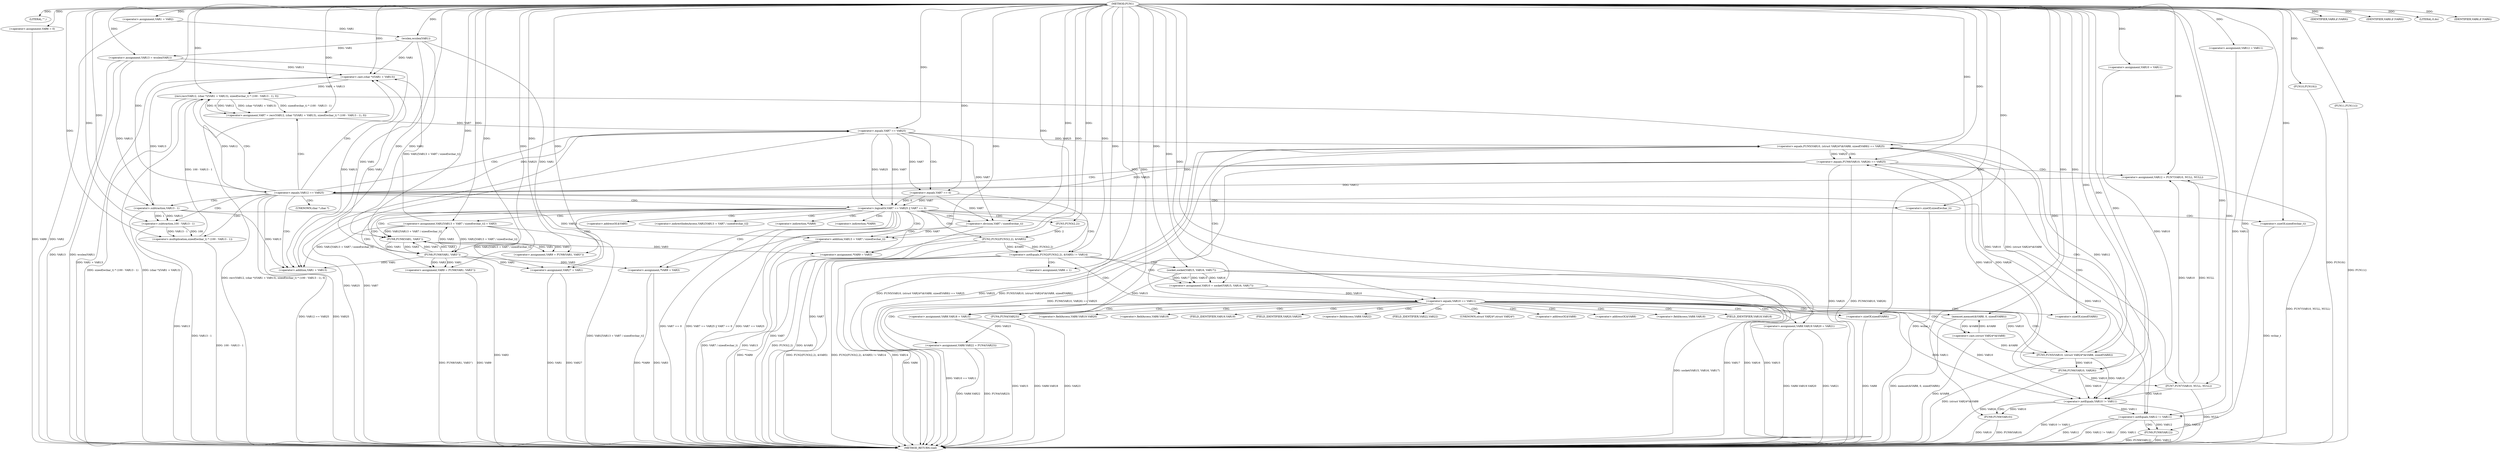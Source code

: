 digraph FUN1 {  
"1000100" [label = "(METHOD,FUN1)" ]
"1000299" [label = "(METHOD_RETURN,void)" ]
"1000103" [label = "(LITERAL,\"\",)" ]
"1000104" [label = "(<operator>.assignment,VAR1 = VAR2)" ]
"1000110" [label = "(<operator>.assignment,VAR6 = 0)" ]
"1000117" [label = "(<operator>.assignment,VAR10 = VAR11)" ]
"1000121" [label = "(<operator>.assignment,VAR12 = VAR11)" ]
"1000125" [label = "(<operator>.assignment,VAR13 = wcslen(VAR1))" ]
"1000127" [label = "(wcslen,wcslen(VAR1))" ]
"1000132" [label = "(<operator>.notEquals,FUN2(FUN3(2,2), &VAR5) != VAR14)" ]
"1000133" [label = "(FUN2,FUN2(FUN3(2,2), &VAR5))" ]
"1000134" [label = "(FUN3,FUN3(2,2))" ]
"1000142" [label = "(<operator>.assignment,VAR6 = 1)" ]
"1000145" [label = "(<operator>.assignment,VAR10 = socket(VAR15, VAR16, VAR17))" ]
"1000147" [label = "(socket,socket(VAR15, VAR16, VAR17))" ]
"1000152" [label = "(<operator>.equals,VAR10 == VAR11)" ]
"1000157" [label = "(memset,memset(&VAR8, 0, sizeof(VAR8)))" ]
"1000161" [label = "(<operator>.sizeOf,sizeof(VAR8))" ]
"1000163" [label = "(<operator>.assignment,VAR8.VAR18 = VAR15)" ]
"1000168" [label = "(<operator>.assignment,VAR8.VAR19.VAR20 = VAR21)" ]
"1000175" [label = "(<operator>.assignment,VAR8.VAR22 = FUN4(VAR23))" ]
"1000179" [label = "(FUN4,FUN4(VAR23))" ]
"1000182" [label = "(<operator>.equals,FUN5(VAR10, (struct VAR24*)&VAR8, sizeof(VAR8)) == VAR25)" ]
"1000183" [label = "(FUN5,FUN5(VAR10, (struct VAR24*)&VAR8, sizeof(VAR8)))" ]
"1000185" [label = "(<operator>.cast,(struct VAR24*)&VAR8)" ]
"1000189" [label = "(<operator>.sizeOf,sizeof(VAR8))" ]
"1000195" [label = "(<operator>.equals,FUN6(VAR10, VAR26) == VAR25)" ]
"1000196" [label = "(FUN6,FUN6(VAR10, VAR26))" ]
"1000202" [label = "(<operator>.assignment,VAR12 = FUN7(VAR10, NULL, NULL))" ]
"1000204" [label = "(FUN7,FUN7(VAR10, NULL, NULL))" ]
"1000209" [label = "(<operator>.equals,VAR12 == VAR25)" ]
"1000214" [label = "(<operator>.assignment,VAR7 = recv(VAR12, (char *)(VAR1 + VAR13), sizeof(wchar_t) * (100 - VAR13 - 1), 0))" ]
"1000216" [label = "(recv,recv(VAR12, (char *)(VAR1 + VAR13), sizeof(wchar_t) * (100 - VAR13 - 1), 0))" ]
"1000218" [label = "(<operator>.cast,(char *)(VAR1 + VAR13))" ]
"1000220" [label = "(<operator>.addition,VAR1 + VAR13)" ]
"1000223" [label = "(<operator>.multiplication,sizeof(wchar_t) * (100 - VAR13 - 1))" ]
"1000224" [label = "(<operator>.sizeOf,sizeof(wchar_t))" ]
"1000226" [label = "(<operator>.subtraction,100 - VAR13 - 1)" ]
"1000228" [label = "(<operator>.subtraction,VAR13 - 1)" ]
"1000233" [label = "(<operator>.logicalOr,VAR7 == VAR25 || VAR7 == 0)" ]
"1000234" [label = "(<operator>.equals,VAR7 == VAR25)" ]
"1000237" [label = "(<operator>.equals,VAR7 == 0)" ]
"1000242" [label = "(<operator>.assignment,VAR1[VAR13 + VAR7 / sizeof(wchar_t)] = VAR3)" ]
"1000245" [label = "(<operator>.addition,VAR13 + VAR7 / sizeof(wchar_t))" ]
"1000247" [label = "(<operator>.division,VAR7 / sizeof(wchar_t))" ]
"1000249" [label = "(<operator>.sizeOf,sizeof(wchar_t))" ]
"1000252" [label = "(<operator>.assignment,VAR9 = FUN8(VAR1, VAR3''))" ]
"1000254" [label = "(FUN8,FUN8(VAR1, VAR3''))" ]
"1000258" [label = "(IDENTIFIER,VAR9,if (VAR9))" ]
"1000260" [label = "(<operator>.assignment,*VAR9 = VAR3)" ]
"1000264" [label = "(<operator>.assignment,VAR9 = FUN8(VAR1, VAR3''))" ]
"1000266" [label = "(FUN8,FUN8(VAR1, VAR3''))" ]
"1000270" [label = "(IDENTIFIER,VAR9,if (VAR9))" ]
"1000272" [label = "(<operator>.assignment,*VAR9 = VAR3)" ]
"1000276" [label = "(LITERAL,0,do)" ]
"1000278" [label = "(<operator>.notEquals,VAR10 != VAR11)" ]
"1000282" [label = "(FUN9,FUN9(VAR10))" ]
"1000285" [label = "(<operator>.notEquals,VAR12 != VAR11)" ]
"1000289" [label = "(FUN9,FUN9(VAR12))" ]
"1000292" [label = "(IDENTIFIER,VAR6,if (VAR6))" ]
"1000294" [label = "(FUN10,FUN10())" ]
"1000295" [label = "(<operator>.assignment,VAR27 = VAR1)" ]
"1000298" [label = "(FUN11,FUN11())" ]
"1000137" [label = "(<operator>.addressOf,&VAR5)" ]
"1000158" [label = "(<operator>.addressOf,&VAR8)" ]
"1000164" [label = "(<operator>.fieldAccess,VAR8.VAR18)" ]
"1000166" [label = "(FIELD_IDENTIFIER,VAR18,VAR18)" ]
"1000169" [label = "(<operator>.fieldAccess,VAR8.VAR19.VAR20)" ]
"1000170" [label = "(<operator>.fieldAccess,VAR8.VAR19)" ]
"1000172" [label = "(FIELD_IDENTIFIER,VAR19,VAR19)" ]
"1000173" [label = "(FIELD_IDENTIFIER,VAR20,VAR20)" ]
"1000176" [label = "(<operator>.fieldAccess,VAR8.VAR22)" ]
"1000178" [label = "(FIELD_IDENTIFIER,VAR22,VAR22)" ]
"1000186" [label = "(UNKNOWN,struct VAR24*,struct VAR24*)" ]
"1000187" [label = "(<operator>.addressOf,&VAR8)" ]
"1000219" [label = "(UNKNOWN,char *,char *)" ]
"1000243" [label = "(<operator>.indirectIndexAccess,VAR1[VAR13 + VAR7 / sizeof(wchar_t)])" ]
"1000261" [label = "(<operator>.indirection,*VAR9)" ]
"1000273" [label = "(<operator>.indirection,*VAR9)" ]
  "1000183" -> "1000299"  [ label = "DDG: (struct VAR24*)&VAR8"] 
  "1000223" -> "1000299"  [ label = "DDG: 100 - VAR13 - 1"] 
  "1000278" -> "1000299"  [ label = "DDG: VAR10 != VAR11"] 
  "1000132" -> "1000299"  [ label = "DDG: FUN2(FUN3(2,2), &VAR5)"] 
  "1000295" -> "1000299"  [ label = "DDG: VAR1"] 
  "1000147" -> "1000299"  [ label = "DDG: VAR17"] 
  "1000182" -> "1000299"  [ label = "DDG: FUN5(VAR10, (struct VAR24*)&VAR8, sizeof(VAR8)) == VAR25"] 
  "1000247" -> "1000299"  [ label = "DDG: VAR7"] 
  "1000285" -> "1000299"  [ label = "DDG: VAR12"] 
  "1000163" -> "1000299"  [ label = "DDG: VAR8.VAR18"] 
  "1000298" -> "1000299"  [ label = "DDG: FUN11()"] 
  "1000125" -> "1000299"  [ label = "DDG: VAR13"] 
  "1000185" -> "1000299"  [ label = "DDG: &VAR8"] 
  "1000224" -> "1000299"  [ label = "DDG: wchar_t"] 
  "1000216" -> "1000299"  [ label = "DDG: sizeof(wchar_t) * (100 - VAR13 - 1)"] 
  "1000233" -> "1000299"  [ label = "DDG: VAR7 == 0"] 
  "1000209" -> "1000299"  [ label = "DDG: VAR12 == VAR25"] 
  "1000285" -> "1000299"  [ label = "DDG: VAR12 != VAR11"] 
  "1000282" -> "1000299"  [ label = "DDG: FUN9(VAR10)"] 
  "1000294" -> "1000299"  [ label = "DDG: FUN10()"] 
  "1000234" -> "1000299"  [ label = "DDG: VAR25"] 
  "1000272" -> "1000299"  [ label = "DDG: VAR3"] 
  "1000233" -> "1000299"  [ label = "DDG: VAR7 == VAR25 || VAR7 == 0"] 
  "1000289" -> "1000299"  [ label = "DDG: VAR12"] 
  "1000168" -> "1000299"  [ label = "DDG: VAR8.VAR19.VAR20"] 
  "1000234" -> "1000299"  [ label = "DDG: VAR7"] 
  "1000189" -> "1000299"  [ label = "DDG: VAR8"] 
  "1000214" -> "1000299"  [ label = "DDG: recv(VAR12, (char *)(VAR1 + VAR13), sizeof(wchar_t) * (100 - VAR13 - 1), 0)"] 
  "1000295" -> "1000299"  [ label = "DDG: VAR27"] 
  "1000157" -> "1000299"  [ label = "DDG: memset(&VAR8, 0, sizeof(VAR8))"] 
  "1000285" -> "1000299"  [ label = "DDG: VAR11"] 
  "1000175" -> "1000299"  [ label = "DDG: FUN4(VAR23)"] 
  "1000237" -> "1000299"  [ label = "DDG: VAR7"] 
  "1000226" -> "1000299"  [ label = "DDG: VAR13 - 1"] 
  "1000204" -> "1000299"  [ label = "DDG: NULL"] 
  "1000132" -> "1000299"  [ label = "DDG: FUN2(FUN3(2,2), &VAR5) != VAR14"] 
  "1000132" -> "1000299"  [ label = "DDG: VAR14"] 
  "1000195" -> "1000299"  [ label = "DDG: FUN6(VAR10, VAR26) == VAR25"] 
  "1000152" -> "1000299"  [ label = "DDG: VAR10 == VAR11"] 
  "1000264" -> "1000299"  [ label = "DDG: VAR9"] 
  "1000266" -> "1000299"  [ label = "DDG: VAR3"] 
  "1000228" -> "1000299"  [ label = "DDG: VAR13"] 
  "1000163" -> "1000299"  [ label = "DDG: VAR15"] 
  "1000289" -> "1000299"  [ label = "DDG: FUN9(VAR12)"] 
  "1000133" -> "1000299"  [ label = "DDG: FUN3(2,2)"] 
  "1000182" -> "1000299"  [ label = "DDG: VAR25"] 
  "1000179" -> "1000299"  [ label = "DDG: VAR23"] 
  "1000216" -> "1000299"  [ label = "DDG: (char *)(VAR1 + VAR13)"] 
  "1000147" -> "1000299"  [ label = "DDG: VAR16"] 
  "1000147" -> "1000299"  [ label = "DDG: VAR15"] 
  "1000175" -> "1000299"  [ label = "DDG: VAR8.VAR22"] 
  "1000125" -> "1000299"  [ label = "DDG: wcslen(VAR1)"] 
  "1000264" -> "1000299"  [ label = "DDG: FUN8(VAR1, VAR3'')"] 
  "1000195" -> "1000299"  [ label = "DDG: VAR25"] 
  "1000272" -> "1000299"  [ label = "DDG: *VAR9"] 
  "1000209" -> "1000299"  [ label = "DDG: VAR25"] 
  "1000233" -> "1000299"  [ label = "DDG: VAR7 == VAR25"] 
  "1000142" -> "1000299"  [ label = "DDG: VAR6"] 
  "1000218" -> "1000299"  [ label = "DDG: VAR1 + VAR13"] 
  "1000260" -> "1000299"  [ label = "DDG: *VAR9"] 
  "1000249" -> "1000299"  [ label = "DDG: wchar_t"] 
  "1000195" -> "1000299"  [ label = "DDG: FUN6(VAR10, VAR26)"] 
  "1000245" -> "1000299"  [ label = "DDG: VAR13"] 
  "1000282" -> "1000299"  [ label = "DDG: VAR10"] 
  "1000145" -> "1000299"  [ label = "DDG: socket(VAR15, VAR16, VAR17)"] 
  "1000110" -> "1000299"  [ label = "DDG: VAR6"] 
  "1000278" -> "1000299"  [ label = "DDG: VAR10"] 
  "1000182" -> "1000299"  [ label = "DDG: FUN5(VAR10, (struct VAR24*)&VAR8, sizeof(VAR8))"] 
  "1000168" -> "1000299"  [ label = "DDG: VAR21"] 
  "1000133" -> "1000299"  [ label = "DDG: &VAR5"] 
  "1000242" -> "1000299"  [ label = "DDG: VAR1[VAR13 + VAR7 / sizeof(wchar_t)]"] 
  "1000104" -> "1000299"  [ label = "DDG: VAR2"] 
  "1000245" -> "1000299"  [ label = "DDG: VAR7 / sizeof(wchar_t)"] 
  "1000202" -> "1000299"  [ label = "DDG: FUN7(VAR10, NULL, NULL)"] 
  "1000196" -> "1000299"  [ label = "DDG: VAR26"] 
  "1000100" -> "1000103"  [ label = "DDG: "] 
  "1000100" -> "1000104"  [ label = "DDG: "] 
  "1000100" -> "1000110"  [ label = "DDG: "] 
  "1000100" -> "1000117"  [ label = "DDG: "] 
  "1000100" -> "1000121"  [ label = "DDG: "] 
  "1000127" -> "1000125"  [ label = "DDG: VAR1"] 
  "1000100" -> "1000125"  [ label = "DDG: "] 
  "1000104" -> "1000127"  [ label = "DDG: VAR1"] 
  "1000100" -> "1000127"  [ label = "DDG: "] 
  "1000133" -> "1000132"  [ label = "DDG: FUN3(2,2)"] 
  "1000133" -> "1000132"  [ label = "DDG: &VAR5"] 
  "1000134" -> "1000133"  [ label = "DDG: 2"] 
  "1000100" -> "1000134"  [ label = "DDG: "] 
  "1000100" -> "1000132"  [ label = "DDG: "] 
  "1000100" -> "1000142"  [ label = "DDG: "] 
  "1000147" -> "1000145"  [ label = "DDG: VAR15"] 
  "1000147" -> "1000145"  [ label = "DDG: VAR16"] 
  "1000147" -> "1000145"  [ label = "DDG: VAR17"] 
  "1000100" -> "1000145"  [ label = "DDG: "] 
  "1000100" -> "1000147"  [ label = "DDG: "] 
  "1000145" -> "1000152"  [ label = "DDG: VAR10"] 
  "1000100" -> "1000152"  [ label = "DDG: "] 
  "1000185" -> "1000157"  [ label = "DDG: &VAR8"] 
  "1000100" -> "1000157"  [ label = "DDG: "] 
  "1000100" -> "1000161"  [ label = "DDG: "] 
  "1000147" -> "1000163"  [ label = "DDG: VAR15"] 
  "1000100" -> "1000163"  [ label = "DDG: "] 
  "1000100" -> "1000168"  [ label = "DDG: "] 
  "1000179" -> "1000175"  [ label = "DDG: VAR23"] 
  "1000100" -> "1000179"  [ label = "DDG: "] 
  "1000183" -> "1000182"  [ label = "DDG: VAR10"] 
  "1000183" -> "1000182"  [ label = "DDG: (struct VAR24*)&VAR8"] 
  "1000152" -> "1000183"  [ label = "DDG: VAR10"] 
  "1000100" -> "1000183"  [ label = "DDG: "] 
  "1000185" -> "1000183"  [ label = "DDG: &VAR8"] 
  "1000157" -> "1000185"  [ label = "DDG: &VAR8"] 
  "1000100" -> "1000189"  [ label = "DDG: "] 
  "1000234" -> "1000182"  [ label = "DDG: VAR25"] 
  "1000100" -> "1000182"  [ label = "DDG: "] 
  "1000196" -> "1000195"  [ label = "DDG: VAR10"] 
  "1000196" -> "1000195"  [ label = "DDG: VAR26"] 
  "1000183" -> "1000196"  [ label = "DDG: VAR10"] 
  "1000100" -> "1000196"  [ label = "DDG: "] 
  "1000182" -> "1000195"  [ label = "DDG: VAR25"] 
  "1000100" -> "1000195"  [ label = "DDG: "] 
  "1000204" -> "1000202"  [ label = "DDG: VAR10"] 
  "1000204" -> "1000202"  [ label = "DDG: NULL"] 
  "1000100" -> "1000202"  [ label = "DDG: "] 
  "1000196" -> "1000204"  [ label = "DDG: VAR10"] 
  "1000100" -> "1000204"  [ label = "DDG: "] 
  "1000202" -> "1000209"  [ label = "DDG: VAR12"] 
  "1000100" -> "1000209"  [ label = "DDG: "] 
  "1000195" -> "1000209"  [ label = "DDG: VAR25"] 
  "1000216" -> "1000214"  [ label = "DDG: VAR12"] 
  "1000216" -> "1000214"  [ label = "DDG: (char *)(VAR1 + VAR13)"] 
  "1000216" -> "1000214"  [ label = "DDG: sizeof(wchar_t) * (100 - VAR13 - 1)"] 
  "1000216" -> "1000214"  [ label = "DDG: 0"] 
  "1000100" -> "1000214"  [ label = "DDG: "] 
  "1000209" -> "1000216"  [ label = "DDG: VAR12"] 
  "1000100" -> "1000216"  [ label = "DDG: "] 
  "1000218" -> "1000216"  [ label = "DDG: VAR1 + VAR13"] 
  "1000266" -> "1000218"  [ label = "DDG: VAR1"] 
  "1000127" -> "1000218"  [ label = "DDG: VAR1"] 
  "1000242" -> "1000218"  [ label = "DDG: VAR1[VAR13 + VAR7 / sizeof(wchar_t)]"] 
  "1000100" -> "1000218"  [ label = "DDG: "] 
  "1000125" -> "1000218"  [ label = "DDG: VAR13"] 
  "1000228" -> "1000218"  [ label = "DDG: VAR13"] 
  "1000266" -> "1000220"  [ label = "DDG: VAR1"] 
  "1000127" -> "1000220"  [ label = "DDG: VAR1"] 
  "1000242" -> "1000220"  [ label = "DDG: VAR1[VAR13 + VAR7 / sizeof(wchar_t)]"] 
  "1000100" -> "1000220"  [ label = "DDG: "] 
  "1000125" -> "1000220"  [ label = "DDG: VAR13"] 
  "1000228" -> "1000220"  [ label = "DDG: VAR13"] 
  "1000223" -> "1000216"  [ label = "DDG: 100 - VAR13 - 1"] 
  "1000100" -> "1000223"  [ label = "DDG: "] 
  "1000100" -> "1000224"  [ label = "DDG: "] 
  "1000226" -> "1000223"  [ label = "DDG: 100"] 
  "1000226" -> "1000223"  [ label = "DDG: VAR13 - 1"] 
  "1000100" -> "1000226"  [ label = "DDG: "] 
  "1000228" -> "1000226"  [ label = "DDG: VAR13"] 
  "1000228" -> "1000226"  [ label = "DDG: 1"] 
  "1000100" -> "1000228"  [ label = "DDG: "] 
  "1000125" -> "1000228"  [ label = "DDG: VAR13"] 
  "1000234" -> "1000233"  [ label = "DDG: VAR7"] 
  "1000234" -> "1000233"  [ label = "DDG: VAR25"] 
  "1000214" -> "1000234"  [ label = "DDG: VAR7"] 
  "1000100" -> "1000234"  [ label = "DDG: "] 
  "1000209" -> "1000234"  [ label = "DDG: VAR25"] 
  "1000237" -> "1000233"  [ label = "DDG: VAR7"] 
  "1000237" -> "1000233"  [ label = "DDG: 0"] 
  "1000234" -> "1000237"  [ label = "DDG: VAR7"] 
  "1000100" -> "1000237"  [ label = "DDG: "] 
  "1000266" -> "1000242"  [ label = "DDG: VAR3"] 
  "1000100" -> "1000242"  [ label = "DDG: "] 
  "1000228" -> "1000245"  [ label = "DDG: VAR13"] 
  "1000100" -> "1000245"  [ label = "DDG: "] 
  "1000247" -> "1000245"  [ label = "DDG: VAR7"] 
  "1000234" -> "1000247"  [ label = "DDG: VAR7"] 
  "1000237" -> "1000247"  [ label = "DDG: VAR7"] 
  "1000100" -> "1000247"  [ label = "DDG: "] 
  "1000100" -> "1000249"  [ label = "DDG: "] 
  "1000254" -> "1000252"  [ label = "DDG: VAR1"] 
  "1000254" -> "1000252"  [ label = "DDG: VAR3"] 
  "1000100" -> "1000252"  [ label = "DDG: "] 
  "1000242" -> "1000254"  [ label = "DDG: VAR1[VAR13 + VAR7 / sizeof(wchar_t)]"] 
  "1000100" -> "1000254"  [ label = "DDG: "] 
  "1000266" -> "1000254"  [ label = "DDG: VAR1"] 
  "1000127" -> "1000254"  [ label = "DDG: VAR1"] 
  "1000266" -> "1000254"  [ label = "DDG: VAR3"] 
  "1000100" -> "1000258"  [ label = "DDG: "] 
  "1000254" -> "1000260"  [ label = "DDG: VAR3"] 
  "1000100" -> "1000260"  [ label = "DDG: "] 
  "1000266" -> "1000264"  [ label = "DDG: VAR1"] 
  "1000266" -> "1000264"  [ label = "DDG: VAR3"] 
  "1000100" -> "1000264"  [ label = "DDG: "] 
  "1000254" -> "1000266"  [ label = "DDG: VAR1"] 
  "1000242" -> "1000266"  [ label = "DDG: VAR1[VAR13 + VAR7 / sizeof(wchar_t)]"] 
  "1000100" -> "1000266"  [ label = "DDG: "] 
  "1000254" -> "1000266"  [ label = "DDG: VAR3"] 
  "1000100" -> "1000270"  [ label = "DDG: "] 
  "1000266" -> "1000272"  [ label = "DDG: VAR3"] 
  "1000100" -> "1000272"  [ label = "DDG: "] 
  "1000100" -> "1000276"  [ label = "DDG: "] 
  "1000183" -> "1000278"  [ label = "DDG: VAR10"] 
  "1000152" -> "1000278"  [ label = "DDG: VAR10"] 
  "1000117" -> "1000278"  [ label = "DDG: VAR10"] 
  "1000196" -> "1000278"  [ label = "DDG: VAR10"] 
  "1000204" -> "1000278"  [ label = "DDG: VAR10"] 
  "1000100" -> "1000278"  [ label = "DDG: "] 
  "1000152" -> "1000278"  [ label = "DDG: VAR11"] 
  "1000278" -> "1000282"  [ label = "DDG: VAR10"] 
  "1000100" -> "1000282"  [ label = "DDG: "] 
  "1000209" -> "1000285"  [ label = "DDG: VAR12"] 
  "1000216" -> "1000285"  [ label = "DDG: VAR12"] 
  "1000121" -> "1000285"  [ label = "DDG: VAR12"] 
  "1000100" -> "1000285"  [ label = "DDG: "] 
  "1000278" -> "1000285"  [ label = "DDG: VAR11"] 
  "1000285" -> "1000289"  [ label = "DDG: VAR12"] 
  "1000100" -> "1000289"  [ label = "DDG: "] 
  "1000100" -> "1000292"  [ label = "DDG: "] 
  "1000100" -> "1000294"  [ label = "DDG: "] 
  "1000266" -> "1000295"  [ label = "DDG: VAR1"] 
  "1000127" -> "1000295"  [ label = "DDG: VAR1"] 
  "1000242" -> "1000295"  [ label = "DDG: VAR1[VAR13 + VAR7 / sizeof(wchar_t)]"] 
  "1000100" -> "1000295"  [ label = "DDG: "] 
  "1000100" -> "1000298"  [ label = "DDG: "] 
  "1000132" -> "1000142"  [ label = "CDG: "] 
  "1000132" -> "1000145"  [ label = "CDG: "] 
  "1000132" -> "1000152"  [ label = "CDG: "] 
  "1000132" -> "1000147"  [ label = "CDG: "] 
  "1000152" -> "1000164"  [ label = "CDG: "] 
  "1000152" -> "1000161"  [ label = "CDG: "] 
  "1000152" -> "1000182"  [ label = "CDG: "] 
  "1000152" -> "1000166"  [ label = "CDG: "] 
  "1000152" -> "1000183"  [ label = "CDG: "] 
  "1000152" -> "1000157"  [ label = "CDG: "] 
  "1000152" -> "1000175"  [ label = "CDG: "] 
  "1000152" -> "1000179"  [ label = "CDG: "] 
  "1000152" -> "1000176"  [ label = "CDG: "] 
  "1000152" -> "1000187"  [ label = "CDG: "] 
  "1000152" -> "1000185"  [ label = "CDG: "] 
  "1000152" -> "1000186"  [ label = "CDG: "] 
  "1000152" -> "1000172"  [ label = "CDG: "] 
  "1000152" -> "1000189"  [ label = "CDG: "] 
  "1000152" -> "1000169"  [ label = "CDG: "] 
  "1000152" -> "1000163"  [ label = "CDG: "] 
  "1000152" -> "1000168"  [ label = "CDG: "] 
  "1000152" -> "1000178"  [ label = "CDG: "] 
  "1000152" -> "1000173"  [ label = "CDG: "] 
  "1000152" -> "1000158"  [ label = "CDG: "] 
  "1000152" -> "1000170"  [ label = "CDG: "] 
  "1000182" -> "1000195"  [ label = "CDG: "] 
  "1000182" -> "1000196"  [ label = "CDG: "] 
  "1000195" -> "1000204"  [ label = "CDG: "] 
  "1000195" -> "1000202"  [ label = "CDG: "] 
  "1000195" -> "1000209"  [ label = "CDG: "] 
  "1000209" -> "1000233"  [ label = "CDG: "] 
  "1000209" -> "1000216"  [ label = "CDG: "] 
  "1000209" -> "1000219"  [ label = "CDG: "] 
  "1000209" -> "1000220"  [ label = "CDG: "] 
  "1000209" -> "1000214"  [ label = "CDG: "] 
  "1000209" -> "1000224"  [ label = "CDG: "] 
  "1000209" -> "1000226"  [ label = "CDG: "] 
  "1000209" -> "1000234"  [ label = "CDG: "] 
  "1000209" -> "1000218"  [ label = "CDG: "] 
  "1000209" -> "1000223"  [ label = "CDG: "] 
  "1000209" -> "1000228"  [ label = "CDG: "] 
  "1000233" -> "1000243"  [ label = "CDG: "] 
  "1000233" -> "1000254"  [ label = "CDG: "] 
  "1000233" -> "1000242"  [ label = "CDG: "] 
  "1000233" -> "1000245"  [ label = "CDG: "] 
  "1000233" -> "1000247"  [ label = "CDG: "] 
  "1000233" -> "1000266"  [ label = "CDG: "] 
  "1000233" -> "1000252"  [ label = "CDG: "] 
  "1000233" -> "1000249"  [ label = "CDG: "] 
  "1000233" -> "1000264"  [ label = "CDG: "] 
  "1000233" -> "1000260"  [ label = "CDG: "] 
  "1000233" -> "1000261"  [ label = "CDG: "] 
  "1000233" -> "1000133"  [ label = "CDG: "] 
  "1000233" -> "1000132"  [ label = "CDG: "] 
  "1000233" -> "1000137"  [ label = "CDG: "] 
  "1000233" -> "1000134"  [ label = "CDG: "] 
  "1000233" -> "1000273"  [ label = "CDG: "] 
  "1000233" -> "1000272"  [ label = "CDG: "] 
  "1000234" -> "1000237"  [ label = "CDG: "] 
  "1000278" -> "1000282"  [ label = "CDG: "] 
  "1000285" -> "1000289"  [ label = "CDG: "] 
}
